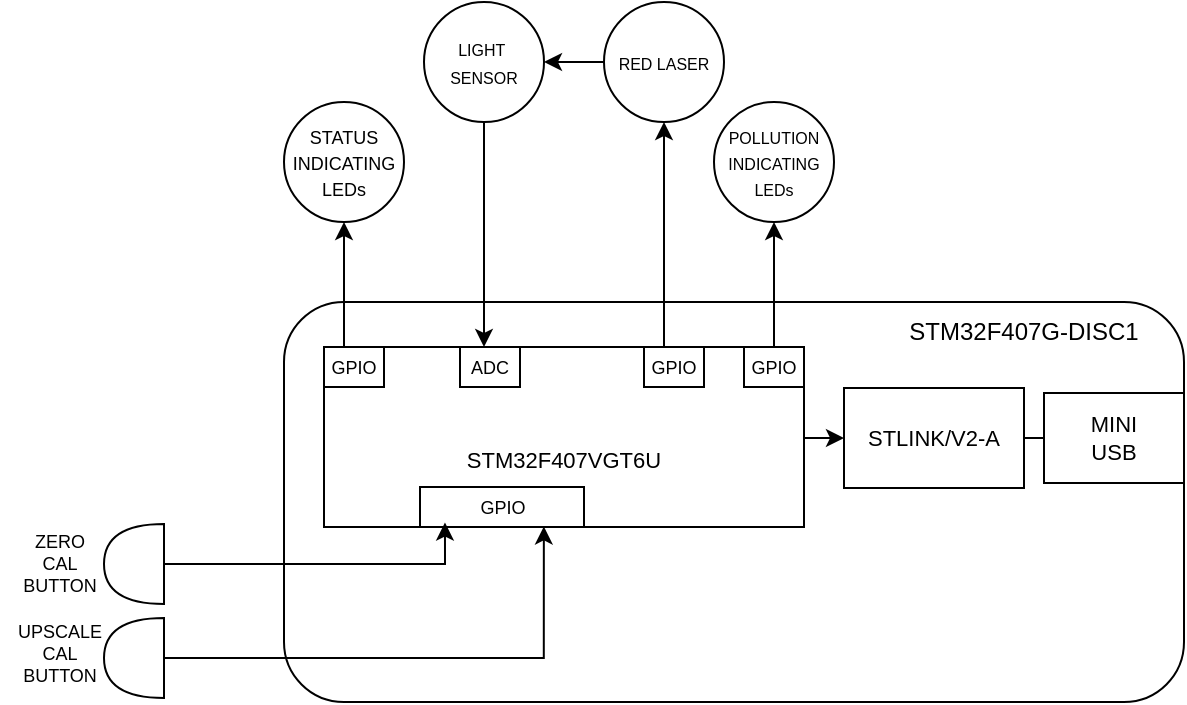 <mxfile version="16.1.2" type="device"><diagram id="Lt_j3OHuUAycvY7RHGdO" name="Page-1"><mxGraphModel dx="742" dy="1613" grid="1" gridSize="10" guides="1" tooltips="1" connect="1" arrows="1" fold="1" page="1" pageScale="1" pageWidth="850" pageHeight="1100" math="0" shadow="0"><root><mxCell id="0"/><mxCell id="1" parent="0"/><mxCell id="dwFthpdh9tGBKXqSAn7d-1" value="" style="rounded=1;whiteSpace=wrap;html=1;" vertex="1" parent="1"><mxGeometry x="252" y="-408" width="450" height="200" as="geometry"/></mxCell><mxCell id="dwFthpdh9tGBKXqSAn7d-2" value="STM32F407G-DISC1" style="text;html=1;strokeColor=none;fillColor=none;align=center;verticalAlign=middle;whiteSpace=wrap;rounded=0;" vertex="1" parent="1"><mxGeometry x="542" y="-408" width="160" height="30" as="geometry"/></mxCell><mxCell id="dwFthpdh9tGBKXqSAn7d-7" value="" style="group" vertex="1" connectable="0" parent="1"><mxGeometry x="272" y="-385.5" width="255" height="105.5" as="geometry"/></mxCell><mxCell id="dwFthpdh9tGBKXqSAn7d-3" value="" style="rounded=0;whiteSpace=wrap;html=1;" vertex="1" parent="dwFthpdh9tGBKXqSAn7d-7"><mxGeometry width="240" height="90" as="geometry"/></mxCell><mxCell id="dwFthpdh9tGBKXqSAn7d-4" value="&lt;font style=&quot;font-size: 11px&quot;&gt;STM32F407VGT6U&lt;/font&gt;" style="text;html=1;strokeColor=none;fillColor=none;align=center;verticalAlign=middle;whiteSpace=wrap;rounded=0;" vertex="1" parent="dwFthpdh9tGBKXqSAn7d-7"><mxGeometry x="60" y="29.75" width="120" height="52.75" as="geometry"/></mxCell><mxCell id="dwFthpdh9tGBKXqSAn7d-49" value="" style="endArrow=classic;html=1;rounded=0;fontSize=9;exitX=0.5;exitY=1;exitDx=0;exitDy=0;" edge="1" parent="dwFthpdh9tGBKXqSAn7d-7" source="dwFthpdh9tGBKXqSAn7d-38"><mxGeometry width="50" height="50" relative="1" as="geometry"><mxPoint x="80" y="-197.812" as="sourcePoint"/><mxPoint x="80" as="targetPoint"/></mxGeometry></mxCell><mxCell id="dwFthpdh9tGBKXqSAn7d-58" value="" style="rounded=0;whiteSpace=wrap;html=1;fontSize=9;" vertex="1" parent="dwFthpdh9tGBKXqSAn7d-7"><mxGeometry width="30" height="20" as="geometry"/></mxCell><mxCell id="dwFthpdh9tGBKXqSAn7d-59" value="GPIO" style="text;html=1;strokeColor=none;fillColor=none;align=center;verticalAlign=middle;whiteSpace=wrap;rounded=0;fontSize=9;" vertex="1" parent="dwFthpdh9tGBKXqSAn7d-7"><mxGeometry x="-15" width="60" height="20" as="geometry"/></mxCell><mxCell id="dwFthpdh9tGBKXqSAn7d-66" value="" style="rounded=0;whiteSpace=wrap;html=1;fontSize=9;" vertex="1" parent="dwFthpdh9tGBKXqSAn7d-7"><mxGeometry x="210" width="30" height="20" as="geometry"/></mxCell><mxCell id="dwFthpdh9tGBKXqSAn7d-68" value="" style="rounded=0;whiteSpace=wrap;html=1;fontSize=9;" vertex="1" parent="dwFthpdh9tGBKXqSAn7d-7"><mxGeometry x="68" width="30" height="20" as="geometry"/></mxCell><mxCell id="dwFthpdh9tGBKXqSAn7d-69" value="ADC" style="text;html=1;strokeColor=none;fillColor=none;align=center;verticalAlign=middle;whiteSpace=wrap;rounded=0;fontSize=9;" vertex="1" parent="dwFthpdh9tGBKXqSAn7d-7"><mxGeometry x="53" width="60" height="20" as="geometry"/></mxCell><mxCell id="dwFthpdh9tGBKXqSAn7d-70" value="" style="rounded=0;whiteSpace=wrap;html=1;fontSize=9;" vertex="1" parent="dwFthpdh9tGBKXqSAn7d-7"><mxGeometry x="160" width="30" height="20" as="geometry"/></mxCell><mxCell id="dwFthpdh9tGBKXqSAn7d-71" value="GPIO" style="text;html=1;strokeColor=none;fillColor=none;align=center;verticalAlign=middle;whiteSpace=wrap;rounded=0;fontSize=9;" vertex="1" parent="dwFthpdh9tGBKXqSAn7d-7"><mxGeometry x="145" width="60" height="20" as="geometry"/></mxCell><mxCell id="dwFthpdh9tGBKXqSAn7d-67" value="GPIO" style="text;html=1;strokeColor=none;fillColor=none;align=center;verticalAlign=middle;whiteSpace=wrap;rounded=0;fontSize=9;" vertex="1" parent="dwFthpdh9tGBKXqSAn7d-7"><mxGeometry x="195" width="60" height="20" as="geometry"/></mxCell><mxCell id="dwFthpdh9tGBKXqSAn7d-75" value="" style="rounded=0;whiteSpace=wrap;html=1;fontSize=9;" vertex="1" parent="dwFthpdh9tGBKXqSAn7d-7"><mxGeometry x="48" y="70" width="82" height="20" as="geometry"/></mxCell><mxCell id="dwFthpdh9tGBKXqSAn7d-76" value="GPIO" style="text;html=1;strokeColor=none;fillColor=none;align=center;verticalAlign=middle;whiteSpace=wrap;rounded=0;fontSize=9;" vertex="1" parent="dwFthpdh9tGBKXqSAn7d-7"><mxGeometry x="35.5" y="65" width="107" height="30" as="geometry"/></mxCell><mxCell id="dwFthpdh9tGBKXqSAn7d-14" value="" style="group" vertex="1" connectable="0" parent="1"><mxGeometry x="532" y="-365" width="90" height="50" as="geometry"/></mxCell><mxCell id="dwFthpdh9tGBKXqSAn7d-5" value="" style="rounded=0;whiteSpace=wrap;html=1;fontSize=11;" vertex="1" parent="dwFthpdh9tGBKXqSAn7d-14"><mxGeometry width="90" height="50" as="geometry"/></mxCell><mxCell id="dwFthpdh9tGBKXqSAn7d-9" value="STLINK/V2-A" style="text;html=1;strokeColor=none;fillColor=none;align=center;verticalAlign=middle;whiteSpace=wrap;rounded=0;fontSize=11;" vertex="1" parent="dwFthpdh9tGBKXqSAn7d-14"><mxGeometry x="10" y="10" width="70" height="30" as="geometry"/></mxCell><mxCell id="dwFthpdh9tGBKXqSAn7d-16" value="" style="group" vertex="1" connectable="0" parent="1"><mxGeometry x="632" y="-362.5" width="70" height="45" as="geometry"/></mxCell><mxCell id="dwFthpdh9tGBKXqSAn7d-11" value="" style="rounded=0;whiteSpace=wrap;html=1;fontSize=11;" vertex="1" parent="dwFthpdh9tGBKXqSAn7d-16"><mxGeometry width="70" height="45" as="geometry"/></mxCell><mxCell id="dwFthpdh9tGBKXqSAn7d-12" value="MINI&lt;br&gt;USB" style="text;html=1;strokeColor=none;fillColor=none;align=center;verticalAlign=middle;whiteSpace=wrap;rounded=0;fontSize=11;" vertex="1" parent="dwFthpdh9tGBKXqSAn7d-16"><mxGeometry x="5" y="7.5" width="60" height="30" as="geometry"/></mxCell><mxCell id="dwFthpdh9tGBKXqSAn7d-17" value="" style="endArrow=none;html=1;rounded=0;fontSize=11;exitX=1;exitY=0.5;exitDx=0;exitDy=0;" edge="1" parent="1" source="dwFthpdh9tGBKXqSAn7d-5"><mxGeometry width="50" height="50" relative="1" as="geometry"><mxPoint x="422" y="-175" as="sourcePoint"/><mxPoint x="632" y="-340" as="targetPoint"/><Array as="points"/></mxGeometry></mxCell><mxCell id="dwFthpdh9tGBKXqSAn7d-27" value="" style="edgeStyle=orthogonalEdgeStyle;rounded=0;orthogonalLoop=1;jettySize=auto;html=1;fontSize=11;" edge="1" parent="1" source="dwFthpdh9tGBKXqSAn7d-3" target="dwFthpdh9tGBKXqSAn7d-26"><mxGeometry relative="1" as="geometry"><Array as="points"><mxPoint x="442" y="-438"/><mxPoint x="442" y="-438"/></Array></mxGeometry></mxCell><mxCell id="dwFthpdh9tGBKXqSAn7d-29" value="" style="endArrow=classic;html=1;rounded=0;fontSize=8;" edge="1" parent="1"><mxGeometry width="50" height="50" relative="1" as="geometry"><mxPoint x="497" y="-385.5" as="sourcePoint"/><mxPoint x="497" y="-448" as="targetPoint"/></mxGeometry></mxCell><mxCell id="dwFthpdh9tGBKXqSAn7d-30" value="" style="group" vertex="1" connectable="0" parent="1"><mxGeometry x="412" y="-558" width="60" height="60" as="geometry"/></mxCell><mxCell id="dwFthpdh9tGBKXqSAn7d-34" value="" style="group" vertex="1" connectable="0" parent="dwFthpdh9tGBKXqSAn7d-30"><mxGeometry width="60" height="60" as="geometry"/></mxCell><mxCell id="dwFthpdh9tGBKXqSAn7d-26" value="" style="ellipse;whiteSpace=wrap;html=1;rounded=0;" vertex="1" parent="dwFthpdh9tGBKXqSAn7d-34"><mxGeometry width="60" height="60" as="geometry"/></mxCell><mxCell id="dwFthpdh9tGBKXqSAn7d-28" value="&lt;span style=&quot;font-size: 8px&quot;&gt;RED LASER&lt;/span&gt;" style="text;html=1;strokeColor=none;fillColor=none;align=center;verticalAlign=middle;whiteSpace=wrap;rounded=0;fontSize=11;" vertex="1" parent="dwFthpdh9tGBKXqSAn7d-34"><mxGeometry y="15" width="60" height="30" as="geometry"/></mxCell><mxCell id="dwFthpdh9tGBKXqSAn7d-31" value="" style="group" vertex="1" connectable="0" parent="1"><mxGeometry x="467" y="-508" width="60" height="60" as="geometry"/></mxCell><mxCell id="dwFthpdh9tGBKXqSAn7d-32" value="" style="ellipse;whiteSpace=wrap;html=1;rounded=0;" vertex="1" parent="dwFthpdh9tGBKXqSAn7d-31"><mxGeometry width="60" height="60" as="geometry"/></mxCell><mxCell id="dwFthpdh9tGBKXqSAn7d-33" value="&lt;font style=&quot;font-size: 8px&quot;&gt;POLLUTION INDICATING&lt;br&gt;LEDs&lt;/font&gt;" style="text;html=1;strokeColor=none;fillColor=none;align=center;verticalAlign=middle;whiteSpace=wrap;rounded=0;fontSize=11;" vertex="1" parent="dwFthpdh9tGBKXqSAn7d-31"><mxGeometry y="15" width="60" height="30" as="geometry"/></mxCell><mxCell id="dwFthpdh9tGBKXqSAn7d-40" value="" style="group" vertex="1" connectable="0" parent="1"><mxGeometry x="342" y="-558" width="60" height="100" as="geometry"/></mxCell><mxCell id="dwFthpdh9tGBKXqSAn7d-36" value="" style="group" vertex="1" connectable="0" parent="dwFthpdh9tGBKXqSAn7d-40"><mxGeometry x="-20" width="60" height="60" as="geometry"/></mxCell><mxCell id="dwFthpdh9tGBKXqSAn7d-37" value="" style="group" vertex="1" connectable="0" parent="dwFthpdh9tGBKXqSAn7d-36"><mxGeometry width="60" height="60" as="geometry"/></mxCell><mxCell id="dwFthpdh9tGBKXqSAn7d-38" value="" style="ellipse;whiteSpace=wrap;html=1;rounded=0;" vertex="1" parent="dwFthpdh9tGBKXqSAn7d-37"><mxGeometry width="60" height="60" as="geometry"/></mxCell><mxCell id="dwFthpdh9tGBKXqSAn7d-39" value="&lt;span style=&quot;font-size: 8px&quot;&gt;LIGHT&amp;nbsp;&lt;br&gt;SENSOR&lt;br&gt;&lt;/span&gt;" style="text;html=1;strokeColor=none;fillColor=none;align=center;verticalAlign=middle;whiteSpace=wrap;rounded=0;fontSize=11;" vertex="1" parent="dwFthpdh9tGBKXqSAn7d-37"><mxGeometry y="15" width="60" height="30" as="geometry"/></mxCell><mxCell id="dwFthpdh9tGBKXqSAn7d-42" value="" style="edgeStyle=orthogonalEdgeStyle;rounded=0;orthogonalLoop=1;jettySize=auto;html=1;fontSize=8;" edge="1" parent="1" source="dwFthpdh9tGBKXqSAn7d-28" target="dwFthpdh9tGBKXqSAn7d-39"><mxGeometry relative="1" as="geometry"/></mxCell><mxCell id="dwFthpdh9tGBKXqSAn7d-44" value="" style="endArrow=classic;html=1;rounded=0;fontSize=8;" edge="1" parent="1"><mxGeometry width="50" height="50" relative="1" as="geometry"><mxPoint x="282" y="-385.5" as="sourcePoint"/><mxPoint x="282" y="-448" as="targetPoint"/></mxGeometry></mxCell><mxCell id="dwFthpdh9tGBKXqSAn7d-46" value="" style="group" vertex="1" connectable="0" parent="1"><mxGeometry x="252" y="-508" width="60" height="60" as="geometry"/></mxCell><mxCell id="dwFthpdh9tGBKXqSAn7d-47" value="" style="ellipse;whiteSpace=wrap;html=1;rounded=0;" vertex="1" parent="dwFthpdh9tGBKXqSAn7d-46"><mxGeometry width="60" height="60" as="geometry"/></mxCell><mxCell id="dwFthpdh9tGBKXqSAn7d-48" value="&lt;font style=&quot;font-size: 9px&quot;&gt;STATUS&lt;br&gt;INDICATING&lt;br&gt;LEDs&lt;/font&gt;" style="text;html=1;strokeColor=none;fillColor=none;align=center;verticalAlign=middle;whiteSpace=wrap;rounded=0;fontSize=11;" vertex="1" parent="dwFthpdh9tGBKXqSAn7d-46"><mxGeometry y="15" width="60" height="30" as="geometry"/></mxCell><mxCell id="dwFthpdh9tGBKXqSAn7d-52" value="" style="edgeStyle=orthogonalEdgeStyle;rounded=0;orthogonalLoop=1;jettySize=auto;html=1;fontSize=9;entryX=0.252;entryY=0.975;entryDx=0;entryDy=0;entryPerimeter=0;" edge="1" parent="1" source="dwFthpdh9tGBKXqSAn7d-51" target="dwFthpdh9tGBKXqSAn7d-3"><mxGeometry relative="1" as="geometry"><mxPoint x="332.0" y="-279.0" as="targetPoint"/><Array as="points"><mxPoint x="332" y="-277"/></Array></mxGeometry></mxCell><mxCell id="dwFthpdh9tGBKXqSAn7d-51" value="" style="shape=or;whiteSpace=wrap;html=1;fontSize=9;rotation=-180;" vertex="1" parent="1"><mxGeometry x="162" y="-297" width="30" height="40" as="geometry"/></mxCell><mxCell id="dwFthpdh9tGBKXqSAn7d-54" value="" style="edgeStyle=orthogonalEdgeStyle;rounded=0;orthogonalLoop=1;jettySize=auto;html=1;fontSize=9;exitX=0;exitY=0.5;exitDx=0;exitDy=0;exitPerimeter=0;entryX=0.458;entryY=0.997;entryDx=0;entryDy=0;entryPerimeter=0;" edge="1" parent="1" source="dwFthpdh9tGBKXqSAn7d-55" target="dwFthpdh9tGBKXqSAn7d-3"><mxGeometry relative="1" as="geometry"><mxPoint x="382.16" y="-278.774" as="targetPoint"/><Array as="points"><mxPoint x="382" y="-230"/></Array></mxGeometry></mxCell><mxCell id="dwFthpdh9tGBKXqSAn7d-55" value="" style="shape=or;whiteSpace=wrap;html=1;fontSize=9;rotation=-180;" vertex="1" parent="1"><mxGeometry x="162" y="-250" width="30" height="40" as="geometry"/></mxCell><mxCell id="dwFthpdh9tGBKXqSAn7d-56" value="ZERO&lt;br&gt;CAL&lt;br&gt;BUTTON" style="text;html=1;strokeColor=none;fillColor=none;align=center;verticalAlign=middle;whiteSpace=wrap;rounded=0;fontSize=9;" vertex="1" parent="1"><mxGeometry x="110" y="-292" width="60" height="30" as="geometry"/></mxCell><mxCell id="dwFthpdh9tGBKXqSAn7d-57" value="UPSCALE&lt;br&gt;CAL&lt;br&gt;BUTTON" style="text;html=1;strokeColor=none;fillColor=none;align=center;verticalAlign=middle;whiteSpace=wrap;rounded=0;fontSize=9;" vertex="1" parent="1"><mxGeometry x="110" y="-247" width="60" height="30" as="geometry"/></mxCell><mxCell id="dwFthpdh9tGBKXqSAn7d-78" value="" style="edgeStyle=orthogonalEdgeStyle;rounded=0;orthogonalLoop=1;jettySize=auto;html=1;fontSize=9;" edge="1" parent="1" source="dwFthpdh9tGBKXqSAn7d-3"><mxGeometry relative="1" as="geometry"><mxPoint x="532" y="-340" as="targetPoint"/><Array as="points"><mxPoint x="532" y="-340"/></Array></mxGeometry></mxCell></root></mxGraphModel></diagram></mxfile>